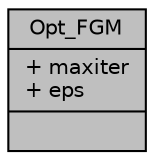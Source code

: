 digraph "Opt_FGM"
{
  edge [fontname="Helvetica",fontsize="10",labelfontname="Helvetica",labelfontsize="10"];
  node [fontname="Helvetica",fontsize="10",shape=record];
  Node1 [label="{Opt_FGM\n|+ maxiter\l+ eps\l|}",height=0.2,width=0.4,color="black", fillcolor="grey75", style="filled" fontcolor="black"];
}
